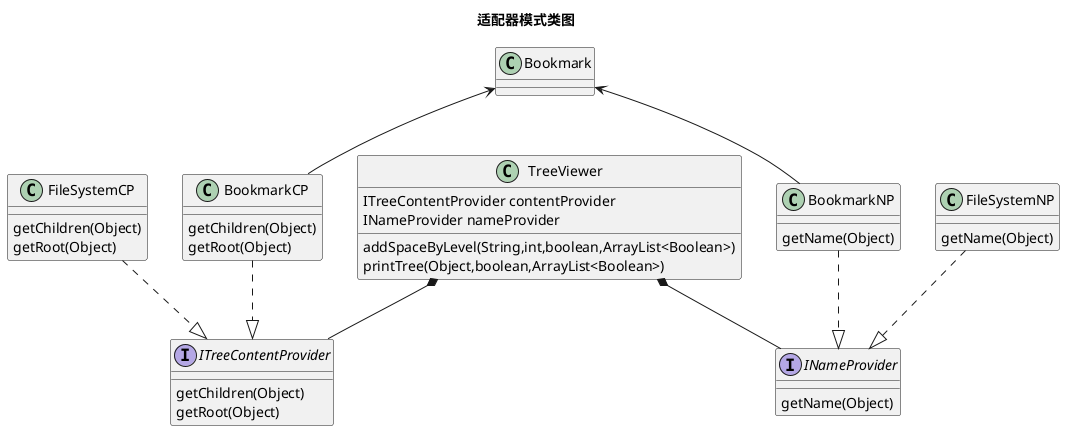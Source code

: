 @startuml
'https://plantuml.com/class-diagram

title 适配器模式类图

class TreeViewer{
 ITreeContentProvider contentProvider
 INameProvider nameProvider
 addSpaceByLevel(String,int,boolean,ArrayList<Boolean>)
 printTree(Object,boolean,ArrayList<Boolean>)
 }

 interface ITreeContentProvider{
 getChildren(Object)
 getRoot(Object)
 }

 interface INameProvider{
 getName(Object)
 }

 class FileSystemCP{
   getChildren(Object)
    getRoot(Object)
    }
    class FileSystemNP{
    getName(Object)
    }

class BookmarkCP{
 getChildren(Object)
 getRoot(Object)
 }
 class BookmarkNP{
 getName(Object)
 }
'    依赖
    TreeViewer *-- ITreeContentProvider
    TreeViewer *-- INameProvider
 FileSystemCP ..|> ITreeContentProvider
    FileSystemNP ..|> INameProvider
    BookmarkCP ..|> ITreeContentProvider
    BookmarkNP ..|> INameProvider

class Bookmark{}

Bookmark <-- BookmarkCP
Bookmark <-- BookmarkNP
@enduml
